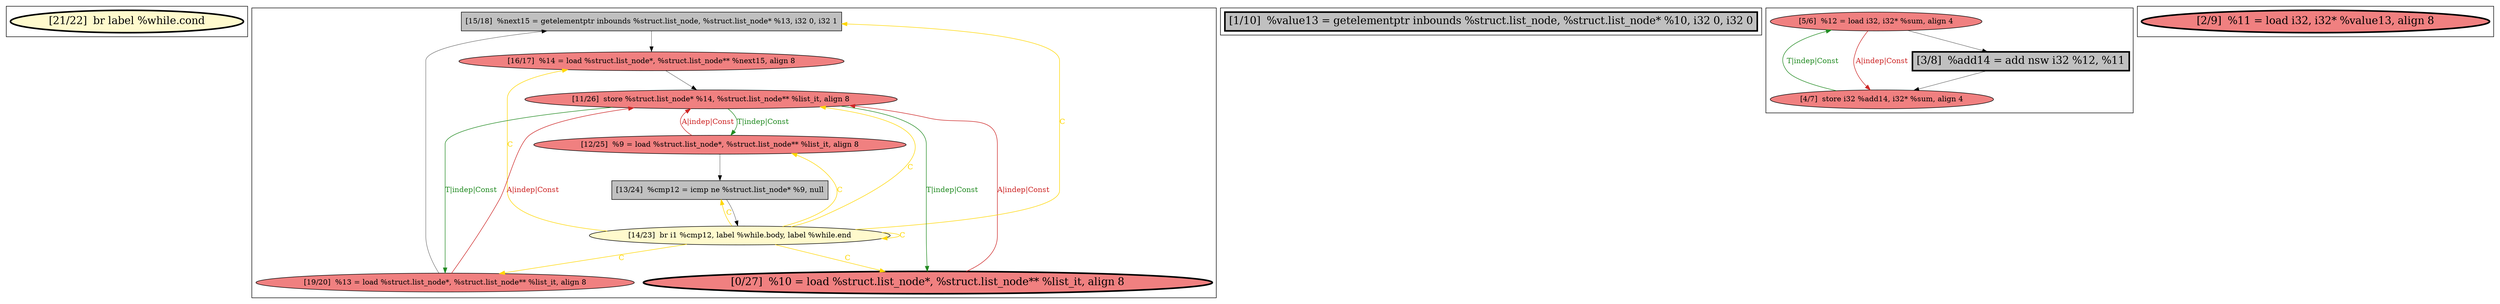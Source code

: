 
digraph G {





subgraph cluster4 {


node632 [penwidth=3.0,fontsize=20,fillcolor=lemonchiffon,label="[21/22]  br label %while.cond",shape=ellipse,style=filled ]



}

subgraph cluster3 {


node625 [fillcolor=grey,label="[15/18]  %next15 = getelementptr inbounds %struct.list_node, %struct.list_node* %13, i32 0, i32 1",shape=rectangle,style=filled ]
node626 [penwidth=3.0,fontsize=20,fillcolor=lightcoral,label="[0/27]  %10 = load %struct.list_node*, %struct.list_node** %list_it, align 8",shape=ellipse,style=filled ]
node630 [fillcolor=lemonchiffon,label="[14/23]  br i1 %cmp12, label %while.body, label %while.end",shape=ellipse,style=filled ]
node624 [fillcolor=lightcoral,label="[19/20]  %13 = load %struct.list_node*, %struct.list_node** %list_it, align 8",shape=ellipse,style=filled ]
node631 [fillcolor=grey,label="[13/24]  %cmp12 = icmp ne %struct.list_node* %9, null",shape=rectangle,style=filled ]
node627 [fillcolor=lightcoral,label="[16/17]  %14 = load %struct.list_node*, %struct.list_node** %next15, align 8",shape=ellipse,style=filled ]
node628 [fillcolor=lightcoral,label="[12/25]  %9 = load %struct.list_node*, %struct.list_node** %list_it, align 8",shape=ellipse,style=filled ]
node629 [fillcolor=lightcoral,label="[11/26]  store %struct.list_node* %14, %struct.list_node** %list_it, align 8",shape=ellipse,style=filled ]

node630->node627 [style=solid,color=gold,label="C",penwidth=1.0,fontcolor=gold ]
node630->node629 [style=solid,color=gold,label="C",penwidth=1.0,fontcolor=gold ]
node630->node625 [style=solid,color=gold,label="C",penwidth=1.0,fontcolor=gold ]
node630->node630 [style=solid,color=gold,label="C",penwidth=1.0,fontcolor=gold ]
node630->node626 [style=solid,color=gold,label="C",penwidth=1.0,fontcolor=gold ]
node629->node628 [style=solid,color=forestgreen,label="T|indep|Const",penwidth=1.0,fontcolor=forestgreen ]
node624->node629 [style=solid,color=firebrick3,label="A|indep|Const",penwidth=1.0,fontcolor=firebrick3 ]
node628->node631 [style=solid,color=black,label="",penwidth=0.5,fontcolor=black ]
node626->node629 [style=solid,color=firebrick3,label="A|indep|Const",penwidth=1.0,fontcolor=firebrick3 ]
node629->node626 [style=solid,color=forestgreen,label="T|indep|Const",penwidth=1.0,fontcolor=forestgreen ]
node630->node624 [style=solid,color=gold,label="C",penwidth=1.0,fontcolor=gold ]
node630->node631 [style=solid,color=gold,label="C",penwidth=1.0,fontcolor=gold ]
node627->node629 [style=solid,color=black,label="",penwidth=0.5,fontcolor=black ]
node628->node629 [style=solid,color=firebrick3,label="A|indep|Const",penwidth=1.0,fontcolor=firebrick3 ]
node631->node630 [style=solid,color=black,label="",penwidth=0.5,fontcolor=black ]
node624->node625 [style=solid,color=black,label="",penwidth=0.5,fontcolor=black ]
node630->node628 [style=solid,color=gold,label="C",penwidth=1.0,fontcolor=gold ]
node625->node627 [style=solid,color=black,label="",penwidth=0.5,fontcolor=black ]
node629->node624 [style=solid,color=forestgreen,label="T|indep|Const",penwidth=1.0,fontcolor=forestgreen ]


}

subgraph cluster2 {


node623 [penwidth=3.0,fontsize=20,fillcolor=grey,label="[1/10]  %value13 = getelementptr inbounds %struct.list_node, %struct.list_node* %10, i32 0, i32 0",shape=rectangle,style=filled ]



}

subgraph cluster0 {


node621 [fillcolor=lightcoral,label="[5/6]  %12 = load i32, i32* %sum, align 4",shape=ellipse,style=filled ]
node619 [fillcolor=lightcoral,label="[4/7]  store i32 %add14, i32* %sum, align 4",shape=ellipse,style=filled ]
node620 [penwidth=3.0,fontsize=20,fillcolor=grey,label="[3/8]  %add14 = add nsw i32 %12, %11",shape=rectangle,style=filled ]

node620->node619 [style=solid,color=black,label="",penwidth=0.5,fontcolor=black ]
node619->node621 [style=solid,color=forestgreen,label="T|indep|Const",penwidth=1.0,fontcolor=forestgreen ]
node621->node620 [style=solid,color=black,label="",penwidth=0.5,fontcolor=black ]
node621->node619 [style=solid,color=firebrick3,label="A|indep|Const",penwidth=1.0,fontcolor=firebrick3 ]


}

subgraph cluster1 {


node622 [penwidth=3.0,fontsize=20,fillcolor=lightcoral,label="[2/9]  %11 = load i32, i32* %value13, align 8",shape=ellipse,style=filled ]



}

}
